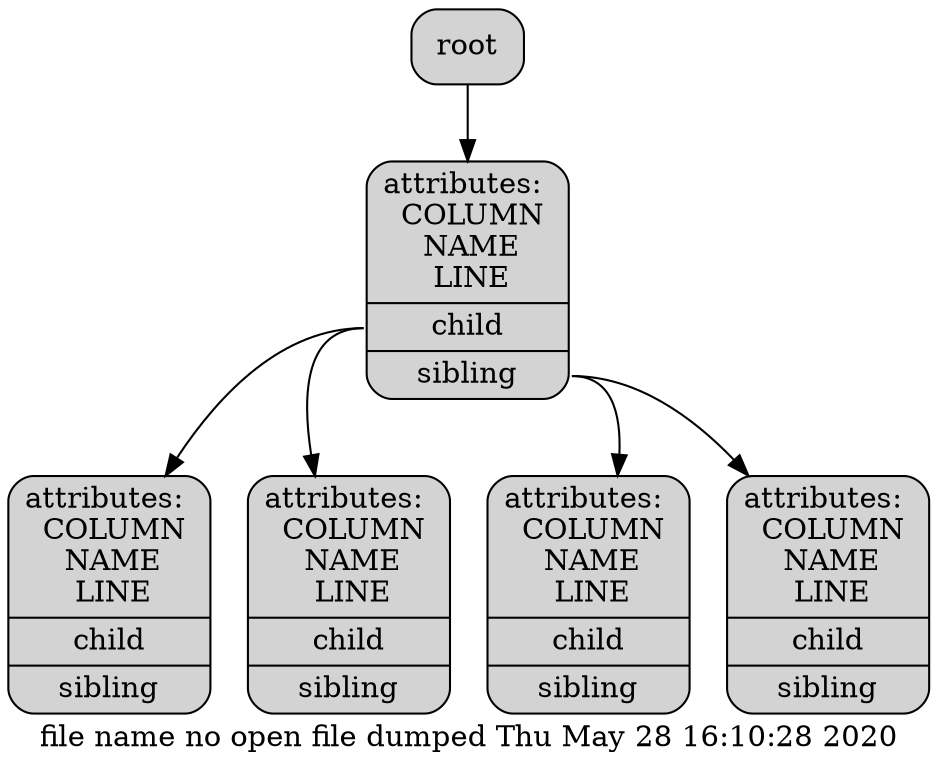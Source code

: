 // file name "no open file" dumped Thu May 28 16:10:28 2020
digraph Source_AST_Tree {
    label="file name no open file dumped Thu May 28 16:10:28 2020
"    node [style="rounded,filled" shape=record]

    node_0x55d6ca347260 [label="{attributes: \n COLUMN\n NAME\n LINE\n|<f0>child|<f1>sibling}"];
    root:<f0> -> node_0x55d6ca347260;
    node_0x55d6ca3473a0 [label="{attributes: \n COLUMN\n NAME\n LINE\n|<f0>child|<f1>sibling}"];
    node_0x55d6ca347260:<f0> -> node_0x55d6ca3473a0;
    node_0x55d6ca3473b8 [label="{attributes: \n COLUMN\n NAME\n LINE\n|<f0>child|<f1>sibling}"];
    node_0x55d6ca347260:<f0> -> node_0x55d6ca3473b8;
    node_0x55d6ca3474a0 [label="{attributes: \n COLUMN\n NAME\n LINE\n|<f0>child|<f1>sibling}"];
    node_0x55d6ca347260:<f1> -> node_0x55d6ca3474a0;
    node_0x55d6ca3474b8 [label="{attributes: \n COLUMN\n NAME\n LINE\n|<f0>child|<f1>sibling}"];
    node_0x55d6ca347260:<f1> -> node_0x55d6ca3474b8;

}
